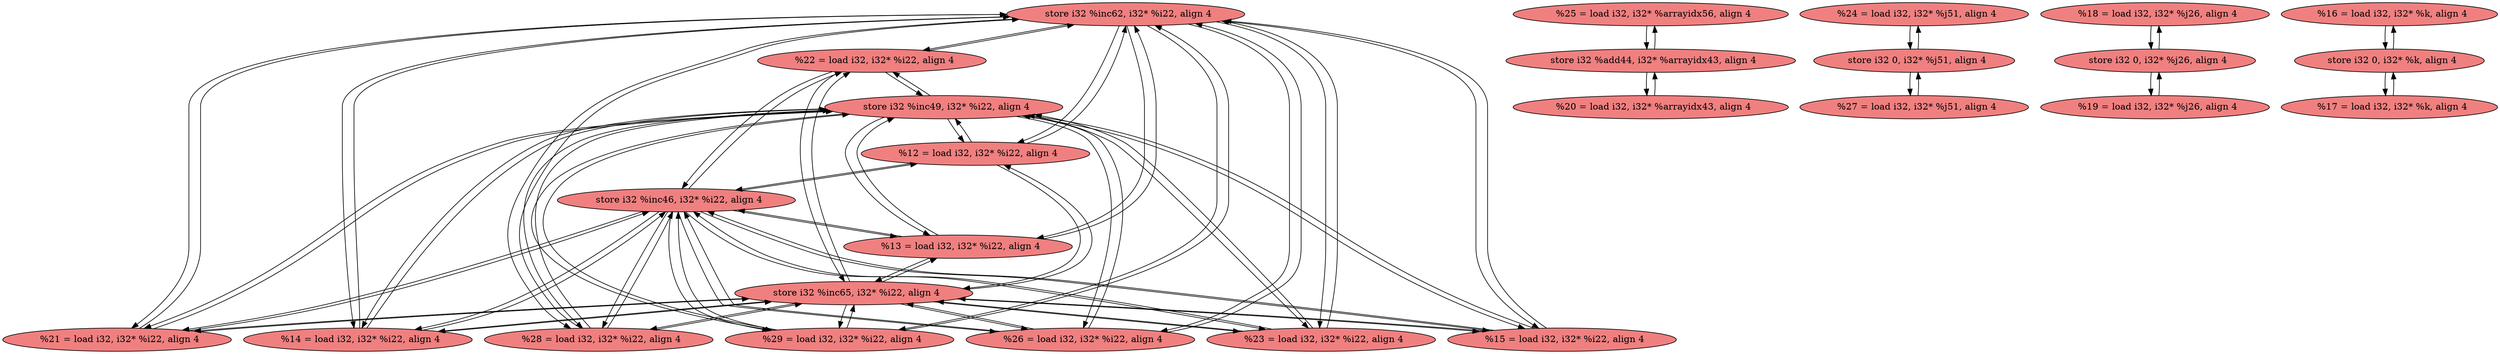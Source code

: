 
digraph G {


node309 [fillcolor=lightcoral,label="  store i32 %inc62, i32* %i22, align 4",shape=ellipse,style=filled ]
node308 [fillcolor=lightcoral,label="  store i32 %inc65, i32* %i22, align 4",shape=ellipse,style=filled ]
node303 [fillcolor=lightcoral,label="  %25 = load i32, i32* %arrayidx56, align 4",shape=ellipse,style=filled ]
node306 [fillcolor=lightcoral,label="  %22 = load i32, i32* %i22, align 4",shape=ellipse,style=filled ]
node301 [fillcolor=lightcoral,label="  %24 = load i32, i32* %j51, align 4",shape=ellipse,style=filled ]
node305 [fillcolor=lightcoral,label="  %18 = load i32, i32* %j26, align 4",shape=ellipse,style=filled ]
node300 [fillcolor=lightcoral,label="  %21 = load i32, i32* %i22, align 4",shape=ellipse,style=filled ]
node289 [fillcolor=lightcoral,label="  store i32 0, i32* %j51, align 4",shape=ellipse,style=filled ]
node293 [fillcolor=lightcoral,label="  store i32 %inc46, i32* %i22, align 4",shape=ellipse,style=filled ]
node304 [fillcolor=lightcoral,label="  %26 = load i32, i32* %i22, align 4",shape=ellipse,style=filled ]
node287 [fillcolor=lightcoral,label="  %16 = load i32, i32* %k, align 4",shape=ellipse,style=filled ]
node286 [fillcolor=lightcoral,label="  %17 = load i32, i32* %k, align 4",shape=ellipse,style=filled ]
node307 [fillcolor=lightcoral,label="  %27 = load i32, i32* %j51, align 4",shape=ellipse,style=filled ]
node302 [fillcolor=lightcoral,label="  %29 = load i32, i32* %i22, align 4",shape=ellipse,style=filled ]
node288 [fillcolor=lightcoral,label="  %15 = load i32, i32* %i22, align 4",shape=ellipse,style=filled ]
node297 [fillcolor=lightcoral,label="  store i32 0, i32* %j26, align 4",shape=ellipse,style=filled ]
node299 [fillcolor=lightcoral,label="  %28 = load i32, i32* %i22, align 4",shape=ellipse,style=filled ]
node284 [fillcolor=lightcoral,label="  %20 = load i32, i32* %arrayidx43, align 4",shape=ellipse,style=filled ]
node292 [fillcolor=lightcoral,label="  %14 = load i32, i32* %i22, align 4",shape=ellipse,style=filled ]
node285 [fillcolor=lightcoral,label="  %19 = load i32, i32* %j26, align 4",shape=ellipse,style=filled ]
node290 [fillcolor=lightcoral,label="  %23 = load i32, i32* %i22, align 4",shape=ellipse,style=filled ]
node295 [fillcolor=lightcoral,label="  store i32 %inc49, i32* %i22, align 4",shape=ellipse,style=filled ]
node291 [fillcolor=lightcoral,label="  %13 = load i32, i32* %i22, align 4",shape=ellipse,style=filled ]
node294 [fillcolor=lightcoral,label="  store i32 %add44, i32* %arrayidx43, align 4",shape=ellipse,style=filled ]
node298 [fillcolor=lightcoral,label="  store i32 0, i32* %k, align 4",shape=ellipse,style=filled ]
node296 [fillcolor=lightcoral,label="  %12 = load i32, i32* %i22, align 4",shape=ellipse,style=filled ]

node302->node309 [ ]
node302->node308 [ ]
node308->node302 [ ]
node299->node309 [ ]
node308->node299 [ ]
node305->node297 [ ]
node297->node305 [ ]
node309->node299 [ ]
node309->node304 [ ]
node296->node308 [ ]
node308->node296 [ ]
node295->node304 [ ]
node304->node308 [ ]
node308->node304 [ ]
node308->node290 [ ]
node290->node308 [ ]
node308->node300 [ ]
node295->node296 [ ]
node300->node295 [ ]
node303->node294 [ ]
node292->node309 [ ]
node298->node287 [ ]
node290->node293 [ ]
node293->node302 [ ]
node287->node298 [ ]
node292->node293 [ ]
node293->node292 [ ]
node309->node302 [ ]
node284->node294 [ ]
node286->node298 [ ]
node304->node295 [ ]
node295->node291 [ ]
node306->node308 [ ]
node308->node306 [ ]
node299->node293 [ ]
node300->node293 [ ]
node304->node293 [ ]
node288->node293 [ ]
node298->node286 [ ]
node309->node288 [ ]
node308->node288 [ ]
node294->node284 [ ]
node309->node296 [ ]
node299->node308 [ ]
node288->node295 [ ]
node306->node309 [ ]
node295->node288 [ ]
node302->node293 [ ]
node285->node297 [ ]
node293->node304 [ ]
node295->node292 [ ]
node295->node306 [ ]
node309->node306 [ ]
node293->node299 [ ]
node289->node307 [ ]
node309->node292 [ ]
node293->node296 [ ]
node296->node293 [ ]
node292->node308 [ ]
node293->node288 [ ]
node293->node306 [ ]
node292->node295 [ ]
node293->node291 [ ]
node293->node290 [ ]
node308->node292 [ ]
node291->node293 [ ]
node309->node300 [ ]
node295->node302 [ ]
node289->node301 [ ]
node301->node289 [ ]
node309->node291 [ ]
node295->node300 [ ]
node291->node309 [ ]
node309->node290 [ ]
node306->node295 [ ]
node290->node295 [ ]
node290->node309 [ ]
node307->node289 [ ]
node297->node285 [ ]
node294->node303 [ ]
node300->node308 [ ]
node306->node293 [ ]
node288->node308 [ ]
node296->node309 [ ]
node304->node309 [ ]
node295->node290 [ ]
node308->node291 [ ]
node291->node295 [ ]
node293->node300 [ ]
node300->node309 [ ]
node296->node295 [ ]
node302->node295 [ ]
node288->node309 [ ]
node295->node299 [ ]
node291->node308 [ ]
node299->node295 [ ]


}

